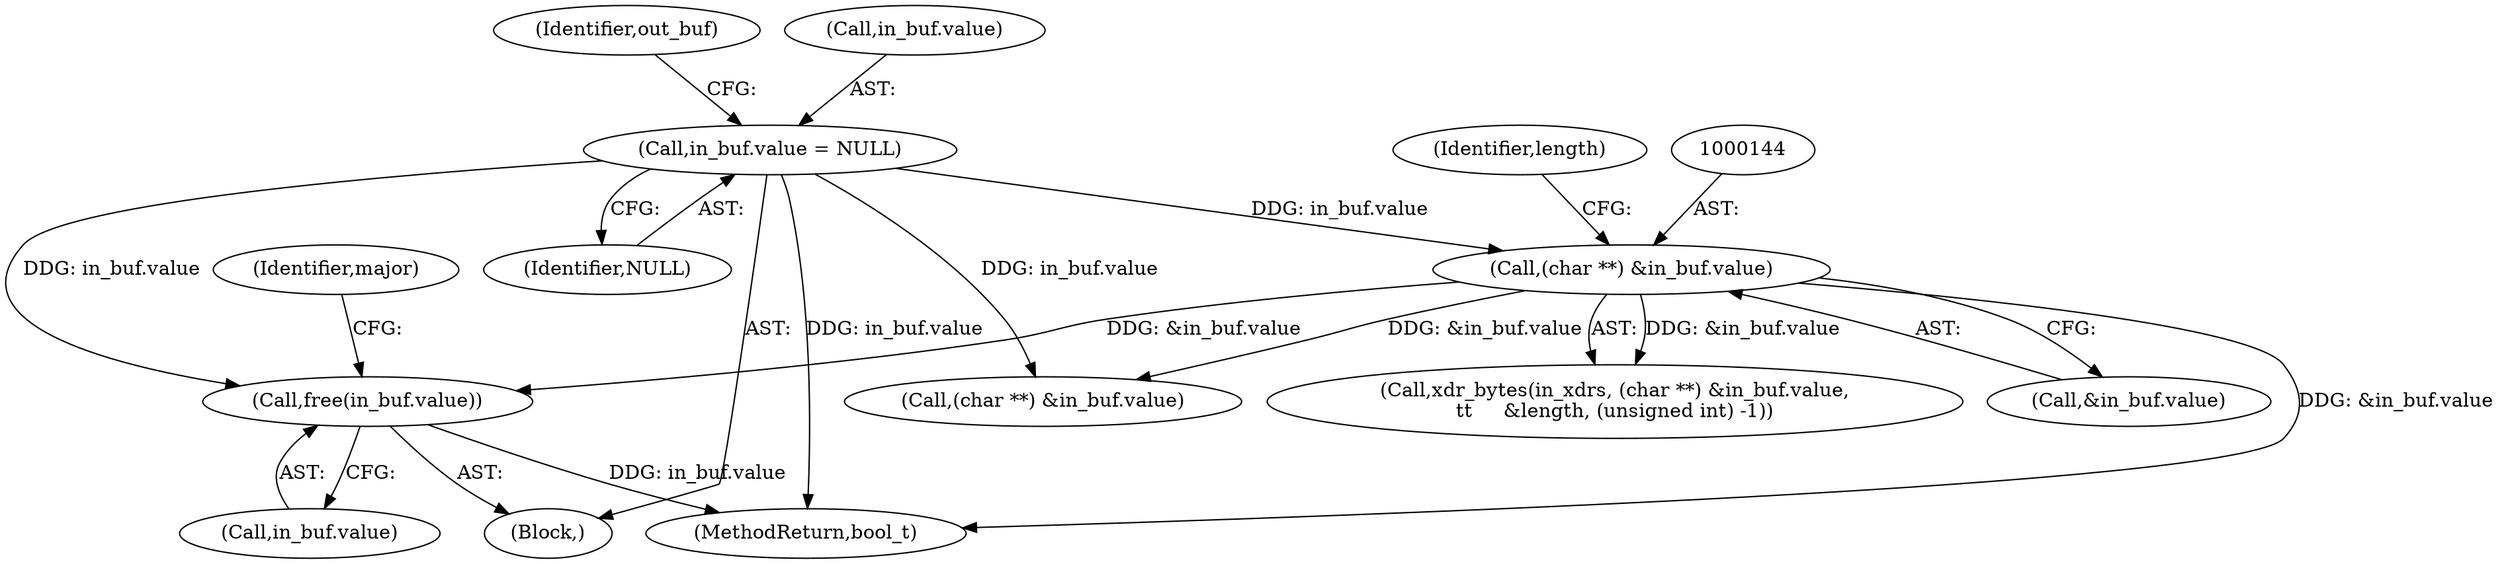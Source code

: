 digraph "0_krb5_a197e92349a4aa2141b5dff12e9dd44c2a2166e3_1@API" {
"1000201" [label="(Call,free(in_buf.value))"];
"1000129" [label="(Call,in_buf.value = NULL)"];
"1000143" [label="(Call,(char **) &in_buf.value)"];
"1000208" [label="(Identifier,major)"];
"1000136" [label="(Identifier,out_buf)"];
"1000168" [label="(Call,(char **) &in_buf.value)"];
"1000201" [label="(Call,free(in_buf.value))"];
"1000150" [label="(Identifier,length)"];
"1000130" [label="(Call,in_buf.value)"];
"1000202" [label="(Call,in_buf.value)"];
"1000111" [label="(Block,)"];
"1000143" [label="(Call,(char **) &in_buf.value)"];
"1000133" [label="(Identifier,NULL)"];
"1000308" [label="(MethodReturn,bool_t)"];
"1000141" [label="(Call,xdr_bytes(in_xdrs, (char **) &in_buf.value,\n\t\t     &length, (unsigned int) -1))"];
"1000145" [label="(Call,&in_buf.value)"];
"1000129" [label="(Call,in_buf.value = NULL)"];
"1000201" -> "1000111"  [label="AST: "];
"1000201" -> "1000202"  [label="CFG: "];
"1000202" -> "1000201"  [label="AST: "];
"1000208" -> "1000201"  [label="CFG: "];
"1000201" -> "1000308"  [label="DDG: in_buf.value"];
"1000129" -> "1000201"  [label="DDG: in_buf.value"];
"1000143" -> "1000201"  [label="DDG: &in_buf.value"];
"1000129" -> "1000111"  [label="AST: "];
"1000129" -> "1000133"  [label="CFG: "];
"1000130" -> "1000129"  [label="AST: "];
"1000133" -> "1000129"  [label="AST: "];
"1000136" -> "1000129"  [label="CFG: "];
"1000129" -> "1000308"  [label="DDG: in_buf.value"];
"1000129" -> "1000143"  [label="DDG: in_buf.value"];
"1000129" -> "1000168"  [label="DDG: in_buf.value"];
"1000143" -> "1000141"  [label="AST: "];
"1000143" -> "1000145"  [label="CFG: "];
"1000144" -> "1000143"  [label="AST: "];
"1000145" -> "1000143"  [label="AST: "];
"1000150" -> "1000143"  [label="CFG: "];
"1000143" -> "1000308"  [label="DDG: &in_buf.value"];
"1000143" -> "1000141"  [label="DDG: &in_buf.value"];
"1000143" -> "1000168"  [label="DDG: &in_buf.value"];
}
